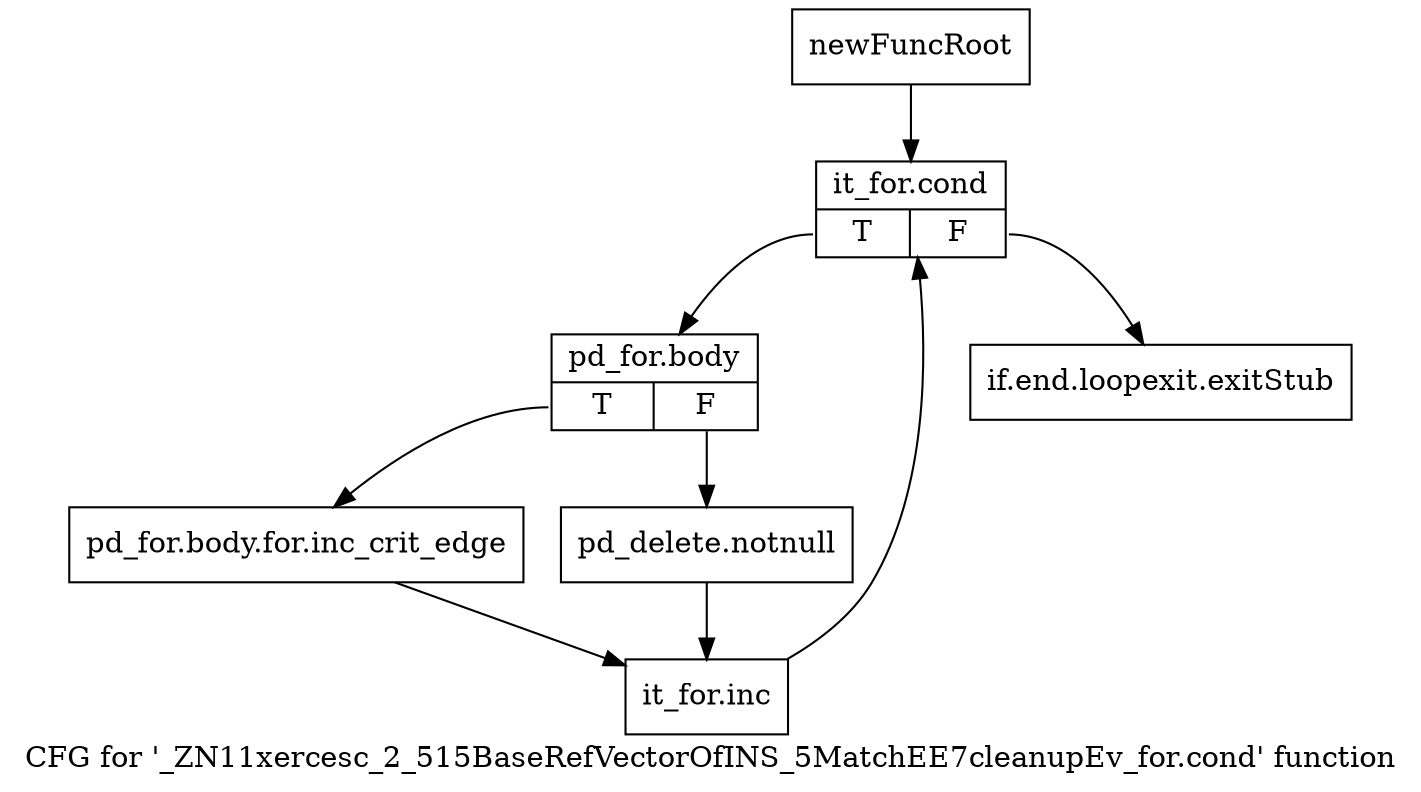 digraph "CFG for '_ZN11xercesc_2_515BaseRefVectorOfINS_5MatchEE7cleanupEv_for.cond' function" {
	label="CFG for '_ZN11xercesc_2_515BaseRefVectorOfINS_5MatchEE7cleanupEv_for.cond' function";

	Node0x997a640 [shape=record,label="{newFuncRoot}"];
	Node0x997a640 -> Node0x997a6e0;
	Node0x997a690 [shape=record,label="{if.end.loopexit.exitStub}"];
	Node0x997a6e0 [shape=record,label="{it_for.cond|{<s0>T|<s1>F}}"];
	Node0x997a6e0:s0 -> Node0x997a730;
	Node0x997a6e0:s1 -> Node0x997a690;
	Node0x997a730 [shape=record,label="{pd_for.body|{<s0>T|<s1>F}}"];
	Node0x997a730:s0 -> Node0x997a7d0;
	Node0x997a730:s1 -> Node0x997a780;
	Node0x997a780 [shape=record,label="{pd_delete.notnull}"];
	Node0x997a780 -> Node0x997a820;
	Node0x997a7d0 [shape=record,label="{pd_for.body.for.inc_crit_edge}"];
	Node0x997a7d0 -> Node0x997a820;
	Node0x997a820 [shape=record,label="{it_for.inc}"];
	Node0x997a820 -> Node0x997a6e0;
}
